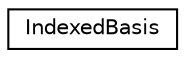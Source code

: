 digraph "Graphical Class Hierarchy"
{
 // LATEX_PDF_SIZE
  edge [fontname="Helvetica",fontsize="10",labelfontname="Helvetica",labelfontsize="10"];
  node [fontname="Helvetica",fontsize="10",shape=record];
  rankdir="LR";
  Node0 [label="IndexedBasis",height=0.2,width=0.4,color="black", fillcolor="white", style="filled",URL="$structoperations__research_1_1math__opt_1_1_indexed_basis.html",tooltip=" "];
}
